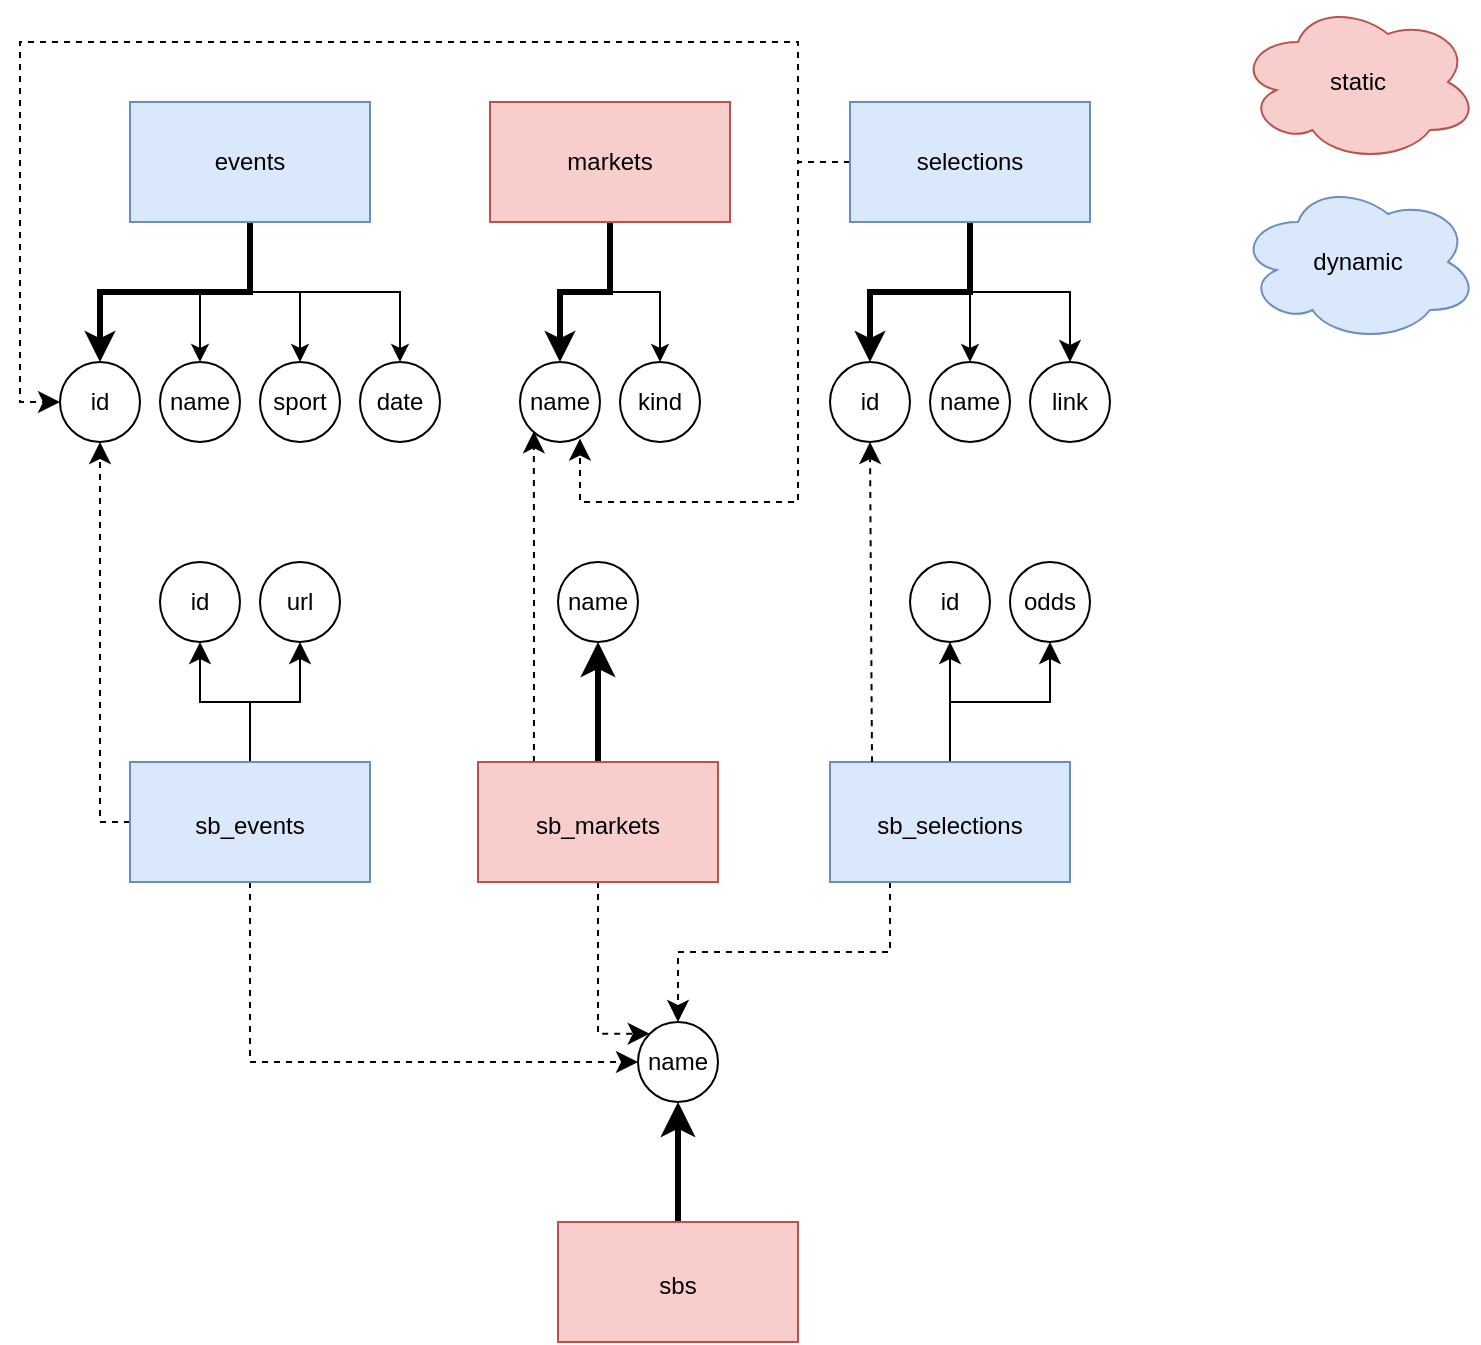 <mxfile version="21.6.1" type="github" pages="2">
  <diagram name="db" id="VhwQI55e-35OCuxMVlLL">
    <mxGraphModel dx="1272" dy="819" grid="1" gridSize="10" guides="1" tooltips="1" connect="1" arrows="1" fold="1" page="1" pageScale="1" pageWidth="850" pageHeight="1100" math="0" shadow="0">
      <root>
        <mxCell id="0" />
        <mxCell id="1" parent="0" />
        <mxCell id="I5ME2hWSj5yUnG4-PrFD-9" style="edgeStyle=orthogonalEdgeStyle;rounded=0;orthogonalLoop=1;jettySize=auto;html=1;exitX=0.5;exitY=1;exitDx=0;exitDy=0;entryX=0.5;entryY=0;entryDx=0;entryDy=0;" edge="1" parent="1" source="I5ME2hWSj5yUnG4-PrFD-1" target="I5ME2hWSj5yUnG4-PrFD-8">
          <mxGeometry relative="1" as="geometry" />
        </mxCell>
        <mxCell id="I5ME2hWSj5yUnG4-PrFD-12" style="edgeStyle=orthogonalEdgeStyle;rounded=0;orthogonalLoop=1;jettySize=auto;html=1;exitX=0.5;exitY=1;exitDx=0;exitDy=0;entryX=0.5;entryY=0;entryDx=0;entryDy=0;" edge="1" parent="1" source="I5ME2hWSj5yUnG4-PrFD-1" target="I5ME2hWSj5yUnG4-PrFD-4">
          <mxGeometry relative="1" as="geometry" />
        </mxCell>
        <mxCell id="I5ME2hWSj5yUnG4-PrFD-13" style="edgeStyle=orthogonalEdgeStyle;rounded=0;orthogonalLoop=1;jettySize=auto;html=1;exitX=0.5;exitY=1;exitDx=0;exitDy=0;entryX=0.5;entryY=0;entryDx=0;entryDy=0;" edge="1" parent="1" source="I5ME2hWSj5yUnG4-PrFD-1" target="I5ME2hWSj5yUnG4-PrFD-3">
          <mxGeometry relative="1" as="geometry" />
        </mxCell>
        <mxCell id="I5ME2hWSj5yUnG4-PrFD-14" style="edgeStyle=orthogonalEdgeStyle;rounded=0;orthogonalLoop=1;jettySize=auto;html=1;exitX=0.5;exitY=1;exitDx=0;exitDy=0;entryX=0.5;entryY=0;entryDx=0;entryDy=0;strokeWidth=3;" edge="1" parent="1" source="I5ME2hWSj5yUnG4-PrFD-1" target="I5ME2hWSj5yUnG4-PrFD-2">
          <mxGeometry relative="1" as="geometry" />
        </mxCell>
        <mxCell id="I5ME2hWSj5yUnG4-PrFD-1" value="&lt;div&gt;events&lt;/div&gt;" style="rounded=0;whiteSpace=wrap;html=1;fillColor=#dae8fc;strokeColor=#6c8ebf;" vertex="1" parent="1">
          <mxGeometry x="116" y="70" width="120" height="60" as="geometry" />
        </mxCell>
        <mxCell id="I5ME2hWSj5yUnG4-PrFD-2" value="&lt;div&gt;id&lt;/div&gt;" style="ellipse;whiteSpace=wrap;html=1;aspect=fixed;rounded=0;" vertex="1" parent="1">
          <mxGeometry x="81" y="200" width="40" height="40" as="geometry" />
        </mxCell>
        <mxCell id="I5ME2hWSj5yUnG4-PrFD-3" value="name" style="ellipse;whiteSpace=wrap;html=1;aspect=fixed;rounded=0;" vertex="1" parent="1">
          <mxGeometry x="131" y="200" width="40" height="40" as="geometry" />
        </mxCell>
        <mxCell id="I5ME2hWSj5yUnG4-PrFD-4" value="&lt;div&gt;sport&lt;/div&gt;" style="ellipse;whiteSpace=wrap;html=1;aspect=fixed;rounded=0;" vertex="1" parent="1">
          <mxGeometry x="181" y="200" width="40" height="40" as="geometry" />
        </mxCell>
        <mxCell id="I5ME2hWSj5yUnG4-PrFD-8" value="&lt;div&gt;date&lt;/div&gt;" style="ellipse;whiteSpace=wrap;html=1;aspect=fixed;rounded=0;" vertex="1" parent="1">
          <mxGeometry x="231" y="200" width="40" height="40" as="geometry" />
        </mxCell>
        <mxCell id="I5ME2hWSj5yUnG4-PrFD-18" style="edgeStyle=orthogonalEdgeStyle;rounded=0;orthogonalLoop=1;jettySize=auto;html=1;exitX=0.5;exitY=1;exitDx=0;exitDy=0;entryX=0.5;entryY=0;entryDx=0;entryDy=0;strokeWidth=3;" edge="1" parent="1" source="I5ME2hWSj5yUnG4-PrFD-15" target="I5ME2hWSj5yUnG4-PrFD-16">
          <mxGeometry relative="1" as="geometry" />
        </mxCell>
        <mxCell id="I5ME2hWSj5yUnG4-PrFD-19" style="edgeStyle=orthogonalEdgeStyle;rounded=0;orthogonalLoop=1;jettySize=auto;html=1;exitX=0.5;exitY=1;exitDx=0;exitDy=0;entryX=0.5;entryY=0;entryDx=0;entryDy=0;" edge="1" parent="1" source="I5ME2hWSj5yUnG4-PrFD-15" target="I5ME2hWSj5yUnG4-PrFD-17">
          <mxGeometry relative="1" as="geometry" />
        </mxCell>
        <mxCell id="I5ME2hWSj5yUnG4-PrFD-15" value="&lt;div&gt;markets&lt;/div&gt;" style="rounded=0;whiteSpace=wrap;html=1;fillColor=#f8cecc;strokeColor=#b85450;" vertex="1" parent="1">
          <mxGeometry x="296" y="70" width="120" height="60" as="geometry" />
        </mxCell>
        <mxCell id="I5ME2hWSj5yUnG4-PrFD-16" value="name" style="ellipse;whiteSpace=wrap;html=1;aspect=fixed;rounded=0;" vertex="1" parent="1">
          <mxGeometry x="311" y="200" width="40" height="40" as="geometry" />
        </mxCell>
        <mxCell id="I5ME2hWSj5yUnG4-PrFD-17" value="kind" style="ellipse;whiteSpace=wrap;html=1;aspect=fixed;rounded=0;" vertex="1" parent="1">
          <mxGeometry x="361" y="200" width="40" height="40" as="geometry" />
        </mxCell>
        <mxCell id="I5ME2hWSj5yUnG4-PrFD-23" style="edgeStyle=orthogonalEdgeStyle;rounded=0;orthogonalLoop=1;jettySize=auto;html=1;exitX=0.5;exitY=1;exitDx=0;exitDy=0;strokeWidth=3;" edge="1" parent="1" source="I5ME2hWSj5yUnG4-PrFD-20" target="I5ME2hWSj5yUnG4-PrFD-21">
          <mxGeometry relative="1" as="geometry" />
        </mxCell>
        <mxCell id="I5ME2hWSj5yUnG4-PrFD-24" style="edgeStyle=orthogonalEdgeStyle;rounded=0;orthogonalLoop=1;jettySize=auto;html=1;exitX=0.5;exitY=1;exitDx=0;exitDy=0;" edge="1" parent="1" source="I5ME2hWSj5yUnG4-PrFD-20" target="I5ME2hWSj5yUnG4-PrFD-22">
          <mxGeometry relative="1" as="geometry" />
        </mxCell>
        <mxCell id="I5ME2hWSj5yUnG4-PrFD-56" style="edgeStyle=orthogonalEdgeStyle;rounded=0;orthogonalLoop=1;jettySize=auto;html=1;exitX=0.5;exitY=1;exitDx=0;exitDy=0;entryX=0.5;entryY=0;entryDx=0;entryDy=0;fontSize=12;startSize=8;endSize=8;" edge="1" parent="1" source="I5ME2hWSj5yUnG4-PrFD-20" target="I5ME2hWSj5yUnG4-PrFD-55">
          <mxGeometry relative="1" as="geometry" />
        </mxCell>
        <mxCell id="I5ME2hWSj5yUnG4-PrFD-62" style="edgeStyle=orthogonalEdgeStyle;rounded=0;orthogonalLoop=1;jettySize=auto;html=1;exitX=0;exitY=0.5;exitDx=0;exitDy=0;entryX=0.761;entryY=0.957;entryDx=0;entryDy=0;fontSize=12;startSize=8;endSize=8;dashed=1;strokeColor=default;entryPerimeter=0;" edge="1" parent="1" source="I5ME2hWSj5yUnG4-PrFD-20" target="I5ME2hWSj5yUnG4-PrFD-16">
          <mxGeometry relative="1" as="geometry">
            <Array as="points">
              <mxPoint x="450" y="100" />
              <mxPoint x="450" y="270" />
              <mxPoint x="341" y="270" />
              <mxPoint x="341" y="238" />
            </Array>
          </mxGeometry>
        </mxCell>
        <mxCell id="I5ME2hWSj5yUnG4-PrFD-64" style="edgeStyle=orthogonalEdgeStyle;rounded=0;orthogonalLoop=1;jettySize=auto;html=1;exitX=0;exitY=0.5;exitDx=0;exitDy=0;entryX=0;entryY=0.5;entryDx=0;entryDy=0;fontSize=12;startSize=8;endSize=8;dashed=1;" edge="1" parent="1" source="I5ME2hWSj5yUnG4-PrFD-20" target="I5ME2hWSj5yUnG4-PrFD-2">
          <mxGeometry relative="1" as="geometry">
            <Array as="points">
              <mxPoint x="450" y="100" />
              <mxPoint x="450" y="40" />
              <mxPoint x="61" y="40" />
              <mxPoint x="61" y="220" />
            </Array>
          </mxGeometry>
        </mxCell>
        <mxCell id="I5ME2hWSj5yUnG4-PrFD-20" value="&lt;div&gt;selections&lt;/div&gt;" style="rounded=0;whiteSpace=wrap;html=1;fillColor=#dae8fc;strokeColor=#6c8ebf;" vertex="1" parent="1">
          <mxGeometry x="476" y="70" width="120" height="60" as="geometry" />
        </mxCell>
        <mxCell id="I5ME2hWSj5yUnG4-PrFD-21" value="id" style="ellipse;whiteSpace=wrap;html=1;aspect=fixed;rounded=0;" vertex="1" parent="1">
          <mxGeometry x="466" y="200" width="40" height="40" as="geometry" />
        </mxCell>
        <mxCell id="I5ME2hWSj5yUnG4-PrFD-22" value="name" style="ellipse;whiteSpace=wrap;html=1;aspect=fixed;rounded=0;" vertex="1" parent="1">
          <mxGeometry x="516" y="200" width="40" height="40" as="geometry" />
        </mxCell>
        <mxCell id="I5ME2hWSj5yUnG4-PrFD-96" style="edgeStyle=orthogonalEdgeStyle;rounded=0;orthogonalLoop=1;jettySize=auto;html=1;entryX=0.5;entryY=1;entryDx=0;entryDy=0;fontSize=12;startSize=8;endSize=8;exitX=0.5;exitY=0;exitDx=0;exitDy=0;" edge="1" parent="1" source="I5ME2hWSj5yUnG4-PrFD-87" target="I5ME2hWSj5yUnG4-PrFD-94">
          <mxGeometry relative="1" as="geometry">
            <mxPoint x="576" y="400" as="sourcePoint" />
          </mxGeometry>
        </mxCell>
        <mxCell id="I5ME2hWSj5yUnG4-PrFD-55" value="link" style="ellipse;whiteSpace=wrap;html=1;aspect=fixed;rounded=0;" vertex="1" parent="1">
          <mxGeometry x="566" y="200" width="40" height="40" as="geometry" />
        </mxCell>
        <mxCell id="I5ME2hWSj5yUnG4-PrFD-66" style="edgeStyle=orthogonalEdgeStyle;rounded=0;orthogonalLoop=1;jettySize=auto;html=1;exitX=0;exitY=0.5;exitDx=0;exitDy=0;entryX=0.5;entryY=1;entryDx=0;entryDy=0;fontSize=12;startSize=8;endSize=8;dashed=1;" edge="1" parent="1" source="I5ME2hWSj5yUnG4-PrFD-65" target="I5ME2hWSj5yUnG4-PrFD-2">
          <mxGeometry relative="1" as="geometry">
            <Array as="points">
              <mxPoint x="101" y="430" />
            </Array>
          </mxGeometry>
        </mxCell>
        <mxCell id="I5ME2hWSj5yUnG4-PrFD-69" style="edgeStyle=orthogonalEdgeStyle;rounded=0;orthogonalLoop=1;jettySize=auto;html=1;entryX=0.5;entryY=1;entryDx=0;entryDy=0;fontSize=12;startSize=8;endSize=8;exitX=0.5;exitY=0;exitDx=0;exitDy=0;strokeWidth=1;" edge="1" parent="1" source="I5ME2hWSj5yUnG4-PrFD-65" target="I5ME2hWSj5yUnG4-PrFD-67">
          <mxGeometry relative="1" as="geometry">
            <mxPoint x="200" y="370" as="sourcePoint" />
          </mxGeometry>
        </mxCell>
        <mxCell id="I5ME2hWSj5yUnG4-PrFD-71" style="edgeStyle=orthogonalEdgeStyle;rounded=0;orthogonalLoop=1;jettySize=auto;html=1;exitX=0.5;exitY=0;exitDx=0;exitDy=0;entryX=0.5;entryY=1;entryDx=0;entryDy=0;fontSize=12;startSize=8;endSize=8;" edge="1" parent="1" source="I5ME2hWSj5yUnG4-PrFD-65" target="I5ME2hWSj5yUnG4-PrFD-68">
          <mxGeometry relative="1" as="geometry" />
        </mxCell>
        <mxCell id="I5ME2hWSj5yUnG4-PrFD-77" style="edgeStyle=orthogonalEdgeStyle;rounded=0;orthogonalLoop=1;jettySize=auto;html=1;entryX=0;entryY=0.5;entryDx=0;entryDy=0;fontSize=12;startSize=8;endSize=8;dashed=1;exitX=0.5;exitY=1;exitDx=0;exitDy=0;" edge="1" parent="1" source="I5ME2hWSj5yUnG4-PrFD-65" target="I5ME2hWSj5yUnG4-PrFD-73">
          <mxGeometry relative="1" as="geometry" />
        </mxCell>
        <mxCell id="I5ME2hWSj5yUnG4-PrFD-65" value="&lt;div&gt;&lt;font style=&quot;font-size: 12px;&quot;&gt;sb_events&lt;/font&gt;&lt;/div&gt;" style="rounded=0;whiteSpace=wrap;html=1;fontSize=16;fillColor=#dae8fc;strokeColor=#6c8ebf;" vertex="1" parent="1">
          <mxGeometry x="116" y="400" width="120" height="60" as="geometry" />
        </mxCell>
        <mxCell id="I5ME2hWSj5yUnG4-PrFD-67" value="id" style="ellipse;whiteSpace=wrap;html=1;aspect=fixed;rounded=0;" vertex="1" parent="1">
          <mxGeometry x="131" y="300" width="40" height="40" as="geometry" />
        </mxCell>
        <mxCell id="I5ME2hWSj5yUnG4-PrFD-68" value="&lt;div&gt;url&lt;/div&gt;" style="ellipse;whiteSpace=wrap;html=1;aspect=fixed;rounded=0;" vertex="1" parent="1">
          <mxGeometry x="181" y="300" width="40" height="40" as="geometry" />
        </mxCell>
        <mxCell id="I5ME2hWSj5yUnG4-PrFD-75" style="edgeStyle=orthogonalEdgeStyle;rounded=0;orthogonalLoop=1;jettySize=auto;html=1;exitX=0.5;exitY=0;exitDx=0;exitDy=0;entryX=0.5;entryY=1;entryDx=0;entryDy=0;fontSize=12;startSize=8;endSize=8;strokeWidth=3;" edge="1" parent="1" source="I5ME2hWSj5yUnG4-PrFD-72" target="I5ME2hWSj5yUnG4-PrFD-73">
          <mxGeometry relative="1" as="geometry" />
        </mxCell>
        <mxCell id="I5ME2hWSj5yUnG4-PrFD-72" value="&lt;font style=&quot;font-size: 12px;&quot;&gt;sbs&lt;/font&gt;" style="rounded=0;whiteSpace=wrap;html=1;fontSize=16;fillColor=#f8cecc;strokeColor=#b85450;" vertex="1" parent="1">
          <mxGeometry x="330" y="630" width="120" height="60" as="geometry" />
        </mxCell>
        <mxCell id="I5ME2hWSj5yUnG4-PrFD-73" value="name" style="ellipse;whiteSpace=wrap;html=1;aspect=fixed;rounded=0;" vertex="1" parent="1">
          <mxGeometry x="370" y="530" width="40" height="40" as="geometry" />
        </mxCell>
        <mxCell id="I5ME2hWSj5yUnG4-PrFD-81" style="edgeStyle=orthogonalEdgeStyle;rounded=0;orthogonalLoop=1;jettySize=auto;html=1;entryX=0.5;entryY=1;entryDx=0;entryDy=0;fontSize=12;startSize=8;endSize=8;strokeWidth=3;" edge="1" parent="1" source="I5ME2hWSj5yUnG4-PrFD-78" target="I5ME2hWSj5yUnG4-PrFD-79">
          <mxGeometry relative="1" as="geometry" />
        </mxCell>
        <mxCell id="I5ME2hWSj5yUnG4-PrFD-83" style="edgeStyle=orthogonalEdgeStyle;rounded=0;orthogonalLoop=1;jettySize=auto;html=1;exitX=0.233;exitY=0.001;exitDx=0;exitDy=0;entryX=0.173;entryY=0.865;entryDx=0;entryDy=0;fontSize=12;startSize=8;endSize=8;dashed=1;entryPerimeter=0;exitPerimeter=0;" edge="1" parent="1" source="I5ME2hWSj5yUnG4-PrFD-78" target="I5ME2hWSj5yUnG4-PrFD-16">
          <mxGeometry relative="1" as="geometry">
            <Array as="points" />
          </mxGeometry>
        </mxCell>
        <mxCell id="I5ME2hWSj5yUnG4-PrFD-84" style="edgeStyle=orthogonalEdgeStyle;rounded=0;orthogonalLoop=1;jettySize=auto;html=1;exitX=0.5;exitY=1;exitDx=0;exitDy=0;entryX=0;entryY=0;entryDx=0;entryDy=0;fontSize=12;startSize=8;endSize=8;dashed=1;" edge="1" parent="1" source="I5ME2hWSj5yUnG4-PrFD-78" target="I5ME2hWSj5yUnG4-PrFD-73">
          <mxGeometry relative="1" as="geometry">
            <Array as="points">
              <mxPoint x="350" y="536" />
            </Array>
          </mxGeometry>
        </mxCell>
        <mxCell id="I5ME2hWSj5yUnG4-PrFD-78" value="&lt;font style=&quot;font-size: 12px;&quot;&gt;sb_markets&lt;/font&gt;" style="rounded=0;whiteSpace=wrap;html=1;fontSize=16;fillColor=#f8cecc;strokeColor=#b85450;" vertex="1" parent="1">
          <mxGeometry x="290" y="400" width="120" height="60" as="geometry" />
        </mxCell>
        <mxCell id="I5ME2hWSj5yUnG4-PrFD-79" value="name" style="ellipse;whiteSpace=wrap;html=1;aspect=fixed;rounded=0;" vertex="1" parent="1">
          <mxGeometry x="330" y="300" width="40" height="40" as="geometry" />
        </mxCell>
        <mxCell id="I5ME2hWSj5yUnG4-PrFD-85" style="edgeStyle=orthogonalEdgeStyle;rounded=0;orthogonalLoop=1;jettySize=auto;html=1;entryX=0.5;entryY=1;entryDx=0;entryDy=0;fontSize=12;startSize=8;endSize=8;strokeWidth=1;" edge="1" parent="1" source="I5ME2hWSj5yUnG4-PrFD-87" target="I5ME2hWSj5yUnG4-PrFD-88">
          <mxGeometry relative="1" as="geometry" />
        </mxCell>
        <mxCell id="I5ME2hWSj5yUnG4-PrFD-92" style="edgeStyle=orthogonalEdgeStyle;rounded=0;orthogonalLoop=1;jettySize=auto;html=1;exitX=0.25;exitY=1;exitDx=0;exitDy=0;entryX=0.5;entryY=0;entryDx=0;entryDy=0;fontSize=12;startSize=8;endSize=8;dashed=1;" edge="1" parent="1" source="I5ME2hWSj5yUnG4-PrFD-87" target="I5ME2hWSj5yUnG4-PrFD-73">
          <mxGeometry relative="1" as="geometry">
            <Array as="points">
              <mxPoint x="496" y="495" />
              <mxPoint x="390" y="495" />
            </Array>
          </mxGeometry>
        </mxCell>
        <mxCell id="I5ME2hWSj5yUnG4-PrFD-87" value="&lt;font style=&quot;font-size: 12px;&quot;&gt;sb_selections&lt;/font&gt;" style="rounded=0;whiteSpace=wrap;html=1;fontSize=16;fillColor=#dae8fc;strokeColor=#6c8ebf;" vertex="1" parent="1">
          <mxGeometry x="466" y="400" width="120" height="60" as="geometry" />
        </mxCell>
        <mxCell id="I5ME2hWSj5yUnG4-PrFD-88" value="id" style="ellipse;whiteSpace=wrap;html=1;aspect=fixed;rounded=0;" vertex="1" parent="1">
          <mxGeometry x="506" y="300" width="40" height="40" as="geometry" />
        </mxCell>
        <mxCell id="I5ME2hWSj5yUnG4-PrFD-91" style="edgeStyle=none;curved=1;rounded=0;orthogonalLoop=1;jettySize=auto;html=1;exitX=0.175;exitY=0;exitDx=0;exitDy=0;entryX=0.5;entryY=1;entryDx=0;entryDy=0;fontSize=12;startSize=8;endSize=8;exitPerimeter=0;strokeColor=default;dashed=1;" edge="1" parent="1" source="I5ME2hWSj5yUnG4-PrFD-87" target="I5ME2hWSj5yUnG4-PrFD-21">
          <mxGeometry relative="1" as="geometry" />
        </mxCell>
        <mxCell id="I5ME2hWSj5yUnG4-PrFD-94" value="odds" style="ellipse;whiteSpace=wrap;html=1;aspect=fixed;rounded=0;" vertex="1" parent="1">
          <mxGeometry x="556" y="300" width="40" height="40" as="geometry" />
        </mxCell>
        <mxCell id="gw-YqNqCUMPzAq4pdc0_-1" value="static" style="ellipse;shape=cloud;whiteSpace=wrap;html=1;fillColor=#f8cecc;strokeColor=#b85450;" vertex="1" parent="1">
          <mxGeometry x="670" y="20" width="120" height="80" as="geometry" />
        </mxCell>
        <mxCell id="gw-YqNqCUMPzAq4pdc0_-2" value="dynamic" style="ellipse;shape=cloud;whiteSpace=wrap;html=1;fillColor=#dae8fc;strokeColor=#6c8ebf;" vertex="1" parent="1">
          <mxGeometry x="670" y="110" width="120" height="80" as="geometry" />
        </mxCell>
      </root>
    </mxGraphModel>
  </diagram>
  <diagram id="44Nfo_IZXYgWZWlY4_e8" name="process">
    <mxGraphModel dx="1908" dy="1228" grid="1" gridSize="10" guides="1" tooltips="1" connect="1" arrows="1" fold="1" page="1" pageScale="1" pageWidth="850" pageHeight="1100" math="0" shadow="0">
      <root>
        <mxCell id="0" />
        <mxCell id="1" parent="0" />
        <mxCell id="3f5citvKsISVUxwCIeuk-5" style="edgeStyle=orthogonalEdgeStyle;rounded=0;orthogonalLoop=1;jettySize=auto;html=1;exitX=1;exitY=0.5;exitDx=0;exitDy=0;entryX=0;entryY=0;entryDx=70;entryDy=80;entryPerimeter=0;" edge="1" parent="1" source="VwaiQFRow1Z-0odvICsz-4" target="2BChi0avzNCMFJGdp_sq-5">
          <mxGeometry relative="1" as="geometry">
            <Array as="points">
              <mxPoint x="280" y="360" />
            </Array>
          </mxGeometry>
        </mxCell>
        <mxCell id="VwaiQFRow1Z-0odvICsz-4" value="get_events()" style="shape=parallelogram;perimeter=parallelogramPerimeter;whiteSpace=wrap;html=1;fixedSize=1;fillColor=#d5e8d4;strokeColor=#82b366;" vertex="1" parent="1">
          <mxGeometry x="105" y="330" width="120" height="60" as="geometry" />
        </mxCell>
        <mxCell id="NjzHuf-6U7BauVV8IOxd-8" style="edgeStyle=orthogonalEdgeStyle;rounded=0;orthogonalLoop=1;jettySize=auto;html=1;exitX=1;exitY=0.5;exitDx=0;exitDy=0;entryX=0.012;entryY=0.498;entryDx=0;entryDy=0;entryPerimeter=0;" edge="1" parent="1" source="VwaiQFRow1Z-0odvICsz-5" target="NjzHuf-6U7BauVV8IOxd-7">
          <mxGeometry relative="1" as="geometry">
            <Array as="points" />
          </mxGeometry>
        </mxCell>
        <mxCell id="VwaiQFRow1Z-0odvICsz-5" value="get_odds()" style="shape=parallelogram;perimeter=parallelogramPerimeter;whiteSpace=wrap;html=1;fixedSize=1;fillColor=#d5e8d4;strokeColor=#82b366;" vertex="1" parent="1">
          <mxGeometry x="400" y="890" width="120" height="60" as="geometry" />
        </mxCell>
        <mxCell id="3f5citvKsISVUxwCIeuk-4" style="edgeStyle=orthogonalEdgeStyle;rounded=0;orthogonalLoop=1;jettySize=auto;html=1;entryX=0.25;entryY=1;entryDx=0;entryDy=0;" edge="1" parent="1" source="2BChi0avzNCMFJGdp_sq-5" target="2BChi0avzNCMFJGdp_sq-40">
          <mxGeometry relative="1" as="geometry">
            <mxPoint x="386.56" y="281.12" as="targetPoint" />
            <Array as="points">
              <mxPoint x="530" y="281" />
            </Array>
          </mxGeometry>
        </mxCell>
        <mxCell id="2BChi0avzNCMFJGdp_sq-5" value="events" style="shape=cube;whiteSpace=wrap;html=1;boundedLbl=1;backgroundOutline=1;darkOpacity=0.05;darkOpacity2=0.1;" vertex="1" parent="1">
          <mxGeometry x="210" y="240" width="120" height="80" as="geometry" />
        </mxCell>
        <mxCell id="2BChi0avzNCMFJGdp_sq-9" value="&lt;div&gt;&lt;b&gt;event&lt;/b&gt;:&lt;/div&gt;&lt;div&gt;id, name, sport,&lt;/div&gt;&lt;div&gt;date, url, sb&lt;br&gt;&lt;/div&gt;" style="ellipse;whiteSpace=wrap;html=1;" vertex="1" parent="1">
          <mxGeometry x="335" y="300" width="120" height="80" as="geometry" />
        </mxCell>
        <mxCell id="2BChi0avzNCMFJGdp_sq-32" style="edgeStyle=orthogonalEdgeStyle;rounded=0;orthogonalLoop=1;jettySize=auto;html=1;entryX=0.5;entryY=0;entryDx=0;entryDy=0;strokeWidth=3;exitX=0.5;exitY=1;exitDx=0;exitDy=0;" edge="1" parent="1" source="2BChi0avzNCMFJGdp_sq-16" target="VwaiQFRow1Z-0odvICsz-4">
          <mxGeometry relative="1" as="geometry">
            <mxPoint x="-0.45" y="280" as="sourcePoint" />
            <mxPoint x="-0.45" y="350" as="targetPoint" />
          </mxGeometry>
        </mxCell>
        <mxCell id="mwF6YOh2PZlSq1mBTz3_-6" value="&lt;font style=&quot;font-size: 20px;&quot;&gt;1&lt;/font&gt;" style="edgeLabel;html=1;align=center;verticalAlign=middle;resizable=0;points=[];" vertex="1" connectable="0" parent="2BChi0avzNCMFJGdp_sq-32">
          <mxGeometry x="-0.047" y="2" relative="1" as="geometry">
            <mxPoint as="offset" />
          </mxGeometry>
        </mxCell>
        <mxCell id="2BChi0avzNCMFJGdp_sq-38" value="&lt;font style=&quot;font-size: 20px;&quot;&gt;2&lt;/font&gt;" style="edgeStyle=orthogonalEdgeStyle;rounded=0;orthogonalLoop=1;jettySize=auto;html=1;exitX=1;exitY=0.5;exitDx=0;exitDy=0;entryX=0;entryY=0.5;entryDx=0;entryDy=0;strokeWidth=3;" edge="1" parent="1" source="2BChi0avzNCMFJGdp_sq-16" target="2BChi0avzNCMFJGdp_sq-40">
          <mxGeometry relative="1" as="geometry">
            <mxPoint x="230" y="200" as="targetPoint" />
          </mxGeometry>
        </mxCell>
        <mxCell id="2BChi0avzNCMFJGdp_sq-16" value="match_or_register_events()" style="shape=parallelogram;perimeter=parallelogramPerimeter;whiteSpace=wrap;html=1;fixedSize=1;fillColor=#dae8fc;strokeColor=#6c8ebf;" vertex="1" parent="1">
          <mxGeometry x="55" y="170" width="220" height="60" as="geometry" />
        </mxCell>
        <mxCell id="2BChi0avzNCMFJGdp_sq-39" value="&lt;b&gt;db&lt;/b&gt;" style="ellipse;shape=cloud;whiteSpace=wrap;html=1;fillColor=#f8cecc;strokeColor=#b85450;" vertex="1" parent="1">
          <mxGeometry x="565" y="20" width="120" height="80" as="geometry" />
        </mxCell>
        <mxCell id="WagDdIbW7WpA05wU8E_I-5" style="edgeStyle=orthogonalEdgeStyle;rounded=0;orthogonalLoop=1;jettySize=auto;html=1;exitX=1;exitY=0.5;exitDx=0;exitDy=0;entryX=0;entryY=0.5;entryDx=0;entryDy=0;strokeWidth=3;" edge="1" parent="1" source="0Z8dkhgDmU7wRRAgmXaG-8" target="WagDdIbW7WpA05wU8E_I-3">
          <mxGeometry relative="1" as="geometry" />
        </mxCell>
        <mxCell id="2BChi0avzNCMFJGdp_sq-40" value="match_or_register_event()" style="shape=parallelogram;perimeter=parallelogramPerimeter;whiteSpace=wrap;html=1;fixedSize=1;fillColor=#f8cecc;strokeColor=#b85450;" vertex="1" parent="1">
          <mxGeometry x="480" y="170" width="200" height="60" as="geometry" />
        </mxCell>
        <mxCell id="WagDdIbW7WpA05wU8E_I-4" value="&lt;font style=&quot;font-size: 20px;&quot;&gt;no&lt;/font&gt;" style="edgeStyle=orthogonalEdgeStyle;rounded=0;orthogonalLoop=1;jettySize=auto;html=1;exitX=0.5;exitY=1;exitDx=0;exitDy=0;strokeWidth=3;" edge="1" parent="1" source="WagDdIbW7WpA05wU8E_I-3">
          <mxGeometry relative="1" as="geometry">
            <mxPoint x="760" y="290" as="targetPoint" />
          </mxGeometry>
        </mxCell>
        <mxCell id="WagDdIbW7WpA05wU8E_I-6" style="edgeStyle=orthogonalEdgeStyle;rounded=0;orthogonalLoop=1;jettySize=auto;html=1;exitX=1;exitY=0.5;exitDx=0;exitDy=0;entryX=0;entryY=0.5;entryDx=0;entryDy=0;strokeWidth=3;" edge="1" parent="1" source="WagDdIbW7WpA05wU8E_I-3" target="WagDdIbW7WpA05wU8E_I-8">
          <mxGeometry relative="1" as="geometry">
            <mxPoint x="860" y="200" as="targetPoint" />
          </mxGeometry>
        </mxCell>
        <mxCell id="WagDdIbW7WpA05wU8E_I-7" value="&lt;font style=&quot;font-size: 20px;&quot;&gt;yes&lt;/font&gt;" style="edgeLabel;html=1;align=center;verticalAlign=middle;resizable=0;points=[];" vertex="1" connectable="0" parent="WagDdIbW7WpA05wU8E_I-6">
          <mxGeometry x="-0.243" y="1" relative="1" as="geometry">
            <mxPoint as="offset" />
          </mxGeometry>
        </mxCell>
        <mxCell id="WagDdIbW7WpA05wU8E_I-3" value="exists?" style="rhombus;whiteSpace=wrap;html=1;" vertex="1" parent="1">
          <mxGeometry x="950" y="160" width="80" height="80" as="geometry" />
        </mxCell>
        <mxCell id="WagDdIbW7WpA05wU8E_I-8" value="Return, no actions needed" style="ellipse;whiteSpace=wrap;html=1;aspect=fixed;" vertex="1" parent="1">
          <mxGeometry x="1130" y="160" width="80" height="80" as="geometry" />
        </mxCell>
        <mxCell id="XIxRZZfZnWlUdcHviTWb-4" style="edgeStyle=orthogonalEdgeStyle;rounded=0;orthogonalLoop=1;jettySize=auto;html=1;exitX=0.5;exitY=1;exitDx=0;exitDy=0;entryX=0.5;entryY=0;entryDx=0;entryDy=0;strokeWidth=3;" edge="1" parent="1" source="WagDdIbW7WpA05wU8E_I-9" target="XIxRZZfZnWlUdcHviTWb-3">
          <mxGeometry relative="1" as="geometry" />
        </mxCell>
        <mxCell id="WagDdIbW7WpA05wU8E_I-9" value="_match_event()" style="shape=parallelogram;perimeter=parallelogramPerimeter;whiteSpace=wrap;html=1;fixedSize=1;fillColor=#dae8fc;strokeColor=#6c8ebf;" vertex="1" parent="1">
          <mxGeometry x="700" y="290" width="120" height="60" as="geometry" />
        </mxCell>
        <mxCell id="XIxRZZfZnWlUdcHviTWb-2" style="edgeStyle=orthogonalEdgeStyle;rounded=0;orthogonalLoop=1;jettySize=auto;html=1;exitX=0;exitY=0;exitDx=120;exitDy=50;exitPerimeter=0;entryX=0;entryY=0.5;entryDx=0;entryDy=0;" edge="1" parent="1" source="XIxRZZfZnWlUdcHviTWb-1" target="WagDdIbW7WpA05wU8E_I-9">
          <mxGeometry relative="1" as="geometry">
            <Array as="points">
              <mxPoint x="690" y="320" />
              <mxPoint x="690" y="320" />
            </Array>
          </mxGeometry>
        </mxCell>
        <mxCell id="XIxRZZfZnWlUdcHviTWb-1" value="&lt;font color=&quot;#3399ff&quot;&gt;sb_event&lt;/font&gt;, &lt;font color=&quot;#ea6b66&quot;&gt;potential_events&lt;/font&gt;" style="shape=cube;whiteSpace=wrap;html=1;boundedLbl=1;backgroundOutline=1;darkOpacity=0.05;darkOpacity2=0.1;" vertex="1" parent="1">
          <mxGeometry x="540" y="270" width="120" height="80" as="geometry" />
        </mxCell>
        <mxCell id="KgmE5demH_Q6FdKg4M9q-3" value="&lt;font style=&quot;font-size: 20px;&quot;&gt;yes&lt;/font&gt;" style="edgeStyle=orthogonalEdgeStyle;rounded=0;orthogonalLoop=1;jettySize=auto;html=1;exitX=0.5;exitY=1;exitDx=0;exitDy=0;entryX=0.5;entryY=0;entryDx=0;entryDy=0;strokeWidth=3;" edge="1" parent="1" source="XIxRZZfZnWlUdcHviTWb-3" target="XIxRZZfZnWlUdcHviTWb-9">
          <mxGeometry relative="1" as="geometry" />
        </mxCell>
        <mxCell id="KgmE5demH_Q6FdKg4M9q-5" style="edgeStyle=orthogonalEdgeStyle;rounded=0;orthogonalLoop=1;jettySize=auto;html=1;exitX=0;exitY=0.5;exitDx=0;exitDy=0;entryX=1;entryY=0.5;entryDx=0;entryDy=0;strokeWidth=3;" edge="1" parent="1" source="XIxRZZfZnWlUdcHviTWb-3" target="KgmE5demH_Q6FdKg4M9q-2">
          <mxGeometry relative="1" as="geometry" />
        </mxCell>
        <mxCell id="KgmE5demH_Q6FdKg4M9q-6" value="&lt;font style=&quot;font-size: 20px;&quot;&gt;no&lt;/font&gt;" style="edgeLabel;html=1;align=center;verticalAlign=middle;resizable=0;points=[];" vertex="1" connectable="0" parent="KgmE5demH_Q6FdKg4M9q-5">
          <mxGeometry x="-0.074" y="2" relative="1" as="geometry">
            <mxPoint as="offset" />
          </mxGeometry>
        </mxCell>
        <mxCell id="XIxRZZfZnWlUdcHviTWb-3" value="&lt;div&gt;match&amp;nbsp;&lt;/div&gt;&lt;div&gt;found?&lt;/div&gt;" style="rhombus;whiteSpace=wrap;html=1;" vertex="1" parent="1">
          <mxGeometry x="720" y="400" width="80" height="80" as="geometry" />
        </mxCell>
        <mxCell id="XIxRZZfZnWlUdcHviTWb-9" value="_register_sb_event()" style="shape=parallelogram;perimeter=parallelogramPerimeter;whiteSpace=wrap;html=1;fixedSize=1;fillColor=#f8cecc;strokeColor=#b85450;" vertex="1" parent="1">
          <mxGeometry x="690" y="540" width="140" height="60" as="geometry" />
        </mxCell>
        <mxCell id="KgmE5demH_Q6FdKg4M9q-4" style="edgeStyle=orthogonalEdgeStyle;rounded=0;orthogonalLoop=1;jettySize=auto;html=1;entryX=1;entryY=0.5;entryDx=0;entryDy=0;" edge="1" parent="1" source="37JDpWVpUxj3xj9Wz4Sn-1" target="XIxRZZfZnWlUdcHviTWb-9">
          <mxGeometry relative="1" as="geometry" />
        </mxCell>
        <mxCell id="37JDpWVpUxj3xj9Wz4Sn-1" value="&lt;div&gt;sb_name, sb_event_id,&lt;/div&gt;&lt;div&gt;sb_event_url,&lt;/div&gt;&lt;div&gt;event_id&lt;br&gt;&lt;/div&gt;" style="shape=cube;whiteSpace=wrap;html=1;boundedLbl=1;backgroundOutline=1;darkOpacity=0.05;darkOpacity2=0.1;" vertex="1" parent="1">
          <mxGeometry x="890" y="530" width="120" height="80" as="geometry" />
        </mxCell>
        <mxCell id="KgmE5demH_Q6FdKg4M9q-7" style="edgeStyle=orthogonalEdgeStyle;rounded=0;orthogonalLoop=1;jettySize=auto;html=1;exitX=0.5;exitY=1;exitDx=0;exitDy=0;entryX=0;entryY=0.5;entryDx=0;entryDy=0;strokeWidth=3;" edge="1" parent="1" source="KgmE5demH_Q6FdKg4M9q-2" target="XIxRZZfZnWlUdcHviTWb-9">
          <mxGeometry relative="1" as="geometry">
            <Array as="points">
              <mxPoint x="585" y="570" />
            </Array>
          </mxGeometry>
        </mxCell>
        <mxCell id="KgmE5demH_Q6FdKg4M9q-2" value="_register_event()" style="shape=parallelogram;perimeter=parallelogramPerimeter;whiteSpace=wrap;html=1;fixedSize=1;fillColor=#f8cecc;strokeColor=#b85450;" vertex="1" parent="1">
          <mxGeometry x="510" y="410" width="170" height="60" as="geometry" />
        </mxCell>
        <mxCell id="7E1twf-aiWiyYaodrZ6l-2" style="edgeStyle=orthogonalEdgeStyle;rounded=0;orthogonalLoop=1;jettySize=auto;html=1;exitX=0;exitY=0;exitDx=120;exitDy=50;exitPerimeter=0;entryX=0;entryY=0.5;entryDx=0;entryDy=0;" edge="1" parent="1" source="KgmE5demH_Q6FdKg4M9q-8" target="KgmE5demH_Q6FdKg4M9q-2">
          <mxGeometry relative="1" as="geometry" />
        </mxCell>
        <mxCell id="KgmE5demH_Q6FdKg4M9q-8" value="event" style="shape=cube;whiteSpace=wrap;html=1;boundedLbl=1;backgroundOutline=1;darkOpacity=0.05;darkOpacity2=0.1;" vertex="1" parent="1">
          <mxGeometry x="350" y="390" width="120" height="80" as="geometry" />
        </mxCell>
        <mxCell id="3f5citvKsISVUxwCIeuk-1" value="sb" style="ellipse;shape=cloud;whiteSpace=wrap;html=1;fillColor=#d5e8d4;strokeColor=#82b366;" vertex="1" parent="1">
          <mxGeometry x="385" y="20" width="120" height="80" as="geometry" />
        </mxCell>
        <mxCell id="3f5citvKsISVUxwCIeuk-2" value="events_updater" style="ellipse;shape=cloud;whiteSpace=wrap;html=1;fillColor=#dae8fc;strokeColor=#6c8ebf;" vertex="1" parent="1">
          <mxGeometry x="205" y="20" width="120" height="80" as="geometry" />
        </mxCell>
        <mxCell id="F73bgWnbjuSb2d5h82YR-2" value="&lt;font style=&quot;font-size: 20px;&quot;&gt;1&lt;/font&gt;" style="edgeStyle=orthogonalEdgeStyle;rounded=0;orthogonalLoop=1;jettySize=auto;html=1;entryX=0;entryY=0.5;entryDx=0;entryDy=0;strokeWidth=3;" edge="1" parent="1" source="3f5citvKsISVUxwCIeuk-6" target="F73bgWnbjuSb2d5h82YR-1">
          <mxGeometry relative="1" as="geometry" />
        </mxCell>
        <mxCell id="NjzHuf-6U7BauVV8IOxd-5" style="edgeStyle=orthogonalEdgeStyle;rounded=0;orthogonalLoop=1;jettySize=auto;html=1;exitX=0.5;exitY=1;exitDx=0;exitDy=0;entryX=0;entryY=0.5;entryDx=0;entryDy=0;strokeWidth=3;" edge="1" parent="1" source="3f5citvKsISVUxwCIeuk-6" target="VwaiQFRow1Z-0odvICsz-5">
          <mxGeometry relative="1" as="geometry">
            <Array as="points">
              <mxPoint x="160" y="920" />
            </Array>
          </mxGeometry>
        </mxCell>
        <mxCell id="mwF6YOh2PZlSq1mBTz3_-4" value="&lt;font style=&quot;font-size: 20px;&quot;&gt;2&lt;/font&gt;" style="edgeLabel;html=1;align=center;verticalAlign=middle;resizable=0;points=[];" vertex="1" connectable="0" parent="NjzHuf-6U7BauVV8IOxd-5">
          <mxGeometry x="0.224" y="4" relative="1" as="geometry">
            <mxPoint x="1" as="offset" />
          </mxGeometry>
        </mxCell>
        <mxCell id="mwF6YOh2PZlSq1mBTz3_-2" style="edgeStyle=orthogonalEdgeStyle;rounded=0;orthogonalLoop=1;jettySize=auto;html=1;exitX=0.5;exitY=1;exitDx=0;exitDy=0;entryX=0;entryY=0.5;entryDx=0;entryDy=0;strokeWidth=3;" edge="1" parent="1" source="3f5citvKsISVUxwCIeuk-6" target="mwF6YOh2PZlSq1mBTz3_-1">
          <mxGeometry relative="1" as="geometry">
            <Array as="points">
              <mxPoint x="142" y="1030" />
            </Array>
          </mxGeometry>
        </mxCell>
        <mxCell id="mwF6YOh2PZlSq1mBTz3_-5" value="&lt;font style=&quot;font-size: 20px;&quot;&gt;3&lt;/font&gt;" style="edgeLabel;html=1;align=center;verticalAlign=middle;resizable=0;points=[];" vertex="1" connectable="0" parent="mwF6YOh2PZlSq1mBTz3_-2">
          <mxGeometry x="0.397" y="-2" relative="1" as="geometry">
            <mxPoint as="offset" />
          </mxGeometry>
        </mxCell>
        <mxCell id="3f5citvKsISVUxwCIeuk-6" value="update_or_register_event_selections()" style="shape=parallelogram;perimeter=parallelogramPerimeter;whiteSpace=wrap;html=1;fixedSize=1;fillColor=#dae8fc;strokeColor=#6c8ebf;" vertex="1" parent="1">
          <mxGeometry x="20" y="660" width="245" height="60" as="geometry" />
        </mxCell>
        <mxCell id="NjzHuf-6U7BauVV8IOxd-4" style="edgeStyle=orthogonalEdgeStyle;rounded=0;orthogonalLoop=1;jettySize=auto;html=1;exitX=0.5;exitY=1;exitDx=0;exitDy=0;" edge="1" parent="1" source="F73bgWnbjuSb2d5h82YR-1" target="F73bgWnbjuSb2d5h82YR-3">
          <mxGeometry relative="1" as="geometry" />
        </mxCell>
        <mxCell id="F73bgWnbjuSb2d5h82YR-1" value="get_events_url()" style="shape=parallelogram;perimeter=parallelogramPerimeter;whiteSpace=wrap;html=1;fixedSize=1;fillColor=#f8cecc;strokeColor=#b85450;" vertex="1" parent="1">
          <mxGeometry x="370" y="660" width="160" height="60" as="geometry" />
        </mxCell>
        <mxCell id="NjzHuf-6U7BauVV8IOxd-6" style="edgeStyle=orthogonalEdgeStyle;rounded=0;orthogonalLoop=1;jettySize=auto;html=1;exitX=0;exitY=0;exitDx=70;exitDy=80;exitPerimeter=0;entryX=0.5;entryY=0;entryDx=0;entryDy=0;" edge="1" parent="1" source="F73bgWnbjuSb2d5h82YR-3" target="VwaiQFRow1Z-0odvICsz-5">
          <mxGeometry relative="1" as="geometry" />
        </mxCell>
        <mxCell id="F73bgWnbjuSb2d5h82YR-3" value="urls" style="shape=cube;whiteSpace=wrap;html=1;boundedLbl=1;backgroundOutline=1;darkOpacity=0.05;darkOpacity2=0.1;" vertex="1" parent="1">
          <mxGeometry x="390" y="760" width="120" height="80" as="geometry" />
        </mxCell>
        <mxCell id="NjzHuf-6U7BauVV8IOxd-3" style="edgeStyle=orthogonalEdgeStyle;rounded=0;orthogonalLoop=1;jettySize=auto;html=1;exitX=0;exitY=0;exitDx=120;exitDy=50;exitPerimeter=0;entryX=0.5;entryY=0;entryDx=0;entryDy=0;" edge="1" parent="1" source="NjzHuf-6U7BauVV8IOxd-1" target="F73bgWnbjuSb2d5h82YR-1">
          <mxGeometry relative="1" as="geometry" />
        </mxCell>
        <mxCell id="NjzHuf-6U7BauVV8IOxd-1" value="sb" style="shape=cube;whiteSpace=wrap;html=1;boundedLbl=1;backgroundOutline=1;darkOpacity=0.05;darkOpacity2=0.1;" vertex="1" parent="1">
          <mxGeometry x="260" y="560" width="120" height="80" as="geometry" />
        </mxCell>
        <mxCell id="do2GH6efqfmHbVuyZG5z-1" style="edgeStyle=orthogonalEdgeStyle;rounded=0;orthogonalLoop=1;jettySize=auto;html=1;exitX=0;exitY=0;exitDx=10;exitDy=70;exitPerimeter=0;entryX=0.5;entryY=0;entryDx=0;entryDy=0;dashed=1;" edge="1" parent="1" source="NjzHuf-6U7BauVV8IOxd-7" target="mwF6YOh2PZlSq1mBTz3_-1">
          <mxGeometry relative="1" as="geometry" />
        </mxCell>
        <mxCell id="NjzHuf-6U7BauVV8IOxd-7" value="selections" style="shape=cube;whiteSpace=wrap;html=1;boundedLbl=1;backgroundOutline=1;darkOpacity=0.05;darkOpacity2=0.1;" vertex="1" parent="1">
          <mxGeometry x="570" y="880" width="120" height="80" as="geometry" />
        </mxCell>
        <mxCell id="NjzHuf-6U7BauVV8IOxd-9" value="&lt;div&gt;&lt;b&gt;selection:&lt;/b&gt;&lt;/div&gt;&lt;div&gt;id, name, link,&lt;/div&gt;&lt;div&gt;market_id, odds&lt;/div&gt;" style="ellipse;whiteSpace=wrap;html=1;" vertex="1" parent="1">
          <mxGeometry x="565" y="770" width="120" height="80" as="geometry" />
        </mxCell>
        <mxCell id="do2GH6efqfmHbVuyZG5z-3" style="edgeStyle=orthogonalEdgeStyle;rounded=0;orthogonalLoop=1;jettySize=auto;html=1;entryX=0;entryY=0.5;entryDx=0;entryDy=0;strokeWidth=3;" edge="1" parent="1" source="mwF6YOh2PZlSq1mBTz3_-1" target="do2GH6efqfmHbVuyZG5z-2">
          <mxGeometry relative="1" as="geometry" />
        </mxCell>
        <mxCell id="mwF6YOh2PZlSq1mBTz3_-1" value="update_or_register_event_selection()" style="shape=parallelogram;perimeter=parallelogramPerimeter;whiteSpace=wrap;html=1;fixedSize=1;fillColor=#f8cecc;strokeColor=#b85450;" vertex="1" parent="1">
          <mxGeometry x="335" y="1000" width="250" height="60" as="geometry" />
        </mxCell>
        <mxCell id="0Z8dkhgDmU7wRRAgmXaG-2" style="edgeStyle=orthogonalEdgeStyle;rounded=0;orthogonalLoop=1;jettySize=auto;html=1;entryX=0;entryY=0.5;entryDx=0;entryDy=0;strokeWidth=3;" edge="1" parent="1" source="do2GH6efqfmHbVuyZG5z-2" target="0Z8dkhgDmU7wRRAgmXaG-1">
          <mxGeometry relative="1" as="geometry" />
        </mxCell>
        <mxCell id="do2GH6efqfmHbVuyZG5z-2" value="_sb_selection_exists()" style="shape=parallelogram;perimeter=parallelogramPerimeter;whiteSpace=wrap;html=1;fixedSize=1;fillColor=#f8cecc;strokeColor=#b85450;" vertex="1" parent="1">
          <mxGeometry x="680" y="1000" width="180" height="60" as="geometry" />
        </mxCell>
        <mxCell id="do2GH6efqfmHbVuyZG5z-5" style="edgeStyle=orthogonalEdgeStyle;rounded=0;orthogonalLoop=1;jettySize=auto;html=1;dashed=1;" edge="1" parent="1" source="do2GH6efqfmHbVuyZG5z-4" target="do2GH6efqfmHbVuyZG5z-2">
          <mxGeometry relative="1" as="geometry" />
        </mxCell>
        <mxCell id="do2GH6efqfmHbVuyZG5z-4" value="sb_selection_id" style="shape=cube;whiteSpace=wrap;html=1;boundedLbl=1;backgroundOutline=1;darkOpacity=0.05;darkOpacity2=0.1;" vertex="1" parent="1">
          <mxGeometry x="710" y="880" width="120" height="80" as="geometry" />
        </mxCell>
        <mxCell id="0Z8dkhgDmU7wRRAgmXaG-1" value="exists?" style="rhombus;whiteSpace=wrap;html=1;" vertex="1" parent="1">
          <mxGeometry x="960" y="990" width="80" height="80" as="geometry" />
        </mxCell>
        <mxCell id="0Z8dkhgDmU7wRRAgmXaG-6" value="" style="edgeStyle=orthogonalEdgeStyle;rounded=0;orthogonalLoop=1;jettySize=auto;html=1;exitX=0.5;exitY=0;exitDx=0;exitDy=0;strokeWidth=3;" edge="1" parent="1" source="0Z8dkhgDmU7wRRAgmXaG-1" target="0Z8dkhgDmU7wRRAgmXaG-5">
          <mxGeometry relative="1" as="geometry">
            <mxPoint x="999.545" y="900.0" as="targetPoint" />
            <mxPoint x="1000" y="990" as="sourcePoint" />
          </mxGeometry>
        </mxCell>
        <mxCell id="0Z8dkhgDmU7wRRAgmXaG-7" value="&lt;font style=&quot;font-size: 20px;&quot;&gt;yes&lt;/font&gt;" style="edgeLabel;html=1;align=center;verticalAlign=middle;resizable=0;points=[];" vertex="1" connectable="0" parent="0Z8dkhgDmU7wRRAgmXaG-6">
          <mxGeometry x="-0.039" y="-5" relative="1" as="geometry">
            <mxPoint as="offset" />
          </mxGeometry>
        </mxCell>
        <mxCell id="0Z8dkhgDmU7wRRAgmXaG-5" value="_update_odds()" style="shape=parallelogram;perimeter=parallelogramPerimeter;whiteSpace=wrap;html=1;fixedSize=1;fillColor=#f8cecc;strokeColor=#b85450;" vertex="1" parent="1">
          <mxGeometry x="920" y="850" width="160" height="60" as="geometry" />
        </mxCell>
        <mxCell id="0Z8dkhgDmU7wRRAgmXaG-10" value="" style="edgeStyle=orthogonalEdgeStyle;rounded=0;orthogonalLoop=1;jettySize=auto;html=1;exitX=1;exitY=0.5;exitDx=0;exitDy=0;entryX=0;entryY=0.5;entryDx=0;entryDy=0;strokeWidth=3;" edge="1" parent="1" source="2BChi0avzNCMFJGdp_sq-40" target="0Z8dkhgDmU7wRRAgmXaG-8">
          <mxGeometry relative="1" as="geometry">
            <mxPoint x="670" y="200" as="sourcePoint" />
            <mxPoint x="950" y="200" as="targetPoint" />
          </mxGeometry>
        </mxCell>
        <mxCell id="0Z8dkhgDmU7wRRAgmXaG-8" value="_sb_event_exists()" style="shape=parallelogram;perimeter=parallelogramPerimeter;whiteSpace=wrap;html=1;fixedSize=1;fillColor=#f8cecc;strokeColor=#b85450;" vertex="1" parent="1">
          <mxGeometry x="730" y="170" width="190" height="60" as="geometry" />
        </mxCell>
        <mxCell id="0Z8dkhgDmU7wRRAgmXaG-12" style="edgeStyle=orthogonalEdgeStyle;rounded=0;orthogonalLoop=1;jettySize=auto;html=1;exitX=0.522;exitY=1.005;exitDx=0;exitDy=0;exitPerimeter=0;entryX=0.5;entryY=0;entryDx=0;entryDy=0;dashed=1;" edge="1" parent="1" source="0Z8dkhgDmU7wRRAgmXaG-11" target="0Z8dkhgDmU7wRRAgmXaG-8">
          <mxGeometry relative="1" as="geometry" />
        </mxCell>
        <mxCell id="0Z8dkhgDmU7wRRAgmXaG-11" value="sb_event_id" style="shape=cube;whiteSpace=wrap;html=1;boundedLbl=1;backgroundOutline=1;darkOpacity=0.05;darkOpacity2=0.1;" vertex="1" parent="1">
          <mxGeometry x="760" y="50" width="120" height="80" as="geometry" />
        </mxCell>
        <mxCell id="0Z8dkhgDmU7wRRAgmXaG-14" style="edgeStyle=orthogonalEdgeStyle;rounded=0;orthogonalLoop=1;jettySize=auto;html=1;entryX=0;entryY=0.5;entryDx=0;entryDy=0;" edge="1" parent="1" source="0Z8dkhgDmU7wRRAgmXaG-13" target="0Z8dkhgDmU7wRRAgmXaG-5">
          <mxGeometry relative="1" as="geometry" />
        </mxCell>
        <mxCell id="0Z8dkhgDmU7wRRAgmXaG-13" value="selection" style="shape=cube;whiteSpace=wrap;html=1;boundedLbl=1;backgroundOutline=1;darkOpacity=0.05;darkOpacity2=0.1;" vertex="1" parent="1">
          <mxGeometry x="765" y="760" width="120" height="80" as="geometry" />
        </mxCell>
        <mxCell id="m54iEm6xic8nZ39133o1-3" value="&lt;div style=&quot;font-size: 20px;&quot;&gt;&lt;font style=&quot;font-size: 20px;&quot;&gt;no&lt;/font&gt;&lt;/div&gt;" style="edgeStyle=orthogonalEdgeStyle;rounded=0;orthogonalLoop=1;jettySize=auto;html=1;exitX=0.5;exitY=0;exitDx=0;exitDy=0;strokeWidth=3;" edge="1" parent="1" source="BrXIoayzq57UqCMAiOlX-7" target="m54iEm6xic8nZ39133o1-5">
          <mxGeometry relative="1" as="geometry">
            <mxPoint x="1170" y="1029.615" as="targetPoint" />
            <mxPoint x="1040" y="1030" as="sourcePoint" />
          </mxGeometry>
        </mxCell>
        <mxCell id="BrXIoayzq57UqCMAiOlX-10" style="edgeStyle=orthogonalEdgeStyle;rounded=0;orthogonalLoop=1;jettySize=auto;html=1;exitX=1;exitY=0.75;exitDx=0;exitDy=0;strokeWidth=3;entryX=0.25;entryY=0;entryDx=0;entryDy=0;" edge="1" parent="1" source="m54iEm6xic8nZ39133o1-5" target="v0ZEcLec8fmo0TBDkzDk-2">
          <mxGeometry relative="1" as="geometry" />
        </mxCell>
        <mxCell id="m54iEm6xic8nZ39133o1-5" value="_register_selection()" style="shape=parallelogram;perimeter=parallelogramPerimeter;whiteSpace=wrap;html=1;fixedSize=1;fillColor=#f8cecc;strokeColor=#b85450;" vertex="1" parent="1">
          <mxGeometry x="1310" y="830" width="180" height="60" as="geometry" />
        </mxCell>
        <mxCell id="v0ZEcLec8fmo0TBDkzDk-2" value="_register_sb_selection()" style="shape=parallelogram;perimeter=parallelogramPerimeter;whiteSpace=wrap;html=1;fixedSize=1;fillColor=#f8cecc;strokeColor=#b85450;" vertex="1" parent="1">
          <mxGeometry x="1510" y="1000" width="170" height="60" as="geometry" />
        </mxCell>
        <mxCell id="z6LA2HqI1E6bgaBkzwFg-1" style="edgeStyle=orthogonalEdgeStyle;rounded=0;orthogonalLoop=1;jettySize=auto;html=1;entryX=1;entryY=0.5;entryDx=0;entryDy=0;exitX=0;exitY=0;exitDx=70;exitDy=80;exitPerimeter=0;dashed=1;" edge="1" parent="1" source="OcziOUEe0_3Wn34Qf_Dp-1" target="m54iEm6xic8nZ39133o1-5">
          <mxGeometry relative="1" as="geometry">
            <Array as="points">
              <mxPoint x="1570" y="860" />
            </Array>
          </mxGeometry>
        </mxCell>
        <mxCell id="OcziOUEe0_3Wn34Qf_Dp-1" value="&lt;div&gt;selection_id,&lt;/div&gt;&lt;div&gt;name, link,&lt;br&gt;&lt;/div&gt;&lt;div&gt;&amp;nbsp;market_id,&lt;/div&gt;&lt;div&gt;event_id&lt;br&gt;&lt;/div&gt;" style="shape=cube;whiteSpace=wrap;html=1;boundedLbl=1;backgroundOutline=1;darkOpacity=0.05;darkOpacity2=0.1;" vertex="1" parent="1">
          <mxGeometry x="1500" y="740" width="120" height="80" as="geometry" />
        </mxCell>
        <mxCell id="7qvn0NyI3KhB0ufUavS2-2" style="edgeStyle=orthogonalEdgeStyle;rounded=0;orthogonalLoop=1;jettySize=auto;html=1;entryX=0.75;entryY=0;entryDx=0;entryDy=0;dashed=1;" edge="1" parent="1" source="z6LA2HqI1E6bgaBkzwFg-2" target="v0ZEcLec8fmo0TBDkzDk-2">
          <mxGeometry relative="1" as="geometry" />
        </mxCell>
        <mxCell id="z6LA2HqI1E6bgaBkzwFg-2" value="&lt;div&gt;sb_name,&lt;/div&gt;&lt;div&gt;sb_selection_id,&lt;/div&gt;&lt;div&gt;sb_odds,&lt;/div&gt;&lt;div&gt;selection_id&lt;br&gt;&lt;/div&gt;" style="shape=cube;whiteSpace=wrap;html=1;boundedLbl=1;backgroundOutline=1;darkOpacity=0.05;darkOpacity2=0.1;" vertex="1" parent="1">
          <mxGeometry x="1570" y="870" width="120" height="80" as="geometry" />
        </mxCell>
        <mxCell id="BrXIoayzq57UqCMAiOlX-2" value="" style="edgeStyle=orthogonalEdgeStyle;rounded=0;orthogonalLoop=1;jettySize=auto;html=1;exitX=1;exitY=0.5;exitDx=0;exitDy=0;strokeWidth=3;" edge="1" parent="1" source="0Z8dkhgDmU7wRRAgmXaG-1" target="BrXIoayzq57UqCMAiOlX-1">
          <mxGeometry relative="1" as="geometry">
            <mxPoint x="1320" y="1030" as="targetPoint" />
            <mxPoint x="1040" y="1030" as="sourcePoint" />
          </mxGeometry>
        </mxCell>
        <mxCell id="BrXIoayzq57UqCMAiOlX-3" value="&lt;font style=&quot;font-size: 20px;&quot;&gt;no&lt;/font&gt;" style="edgeLabel;html=1;align=center;verticalAlign=middle;resizable=0;points=[];" vertex="1" connectable="0" parent="BrXIoayzq57UqCMAiOlX-2">
          <mxGeometry x="-0.058" y="-1" relative="1" as="geometry">
            <mxPoint as="offset" />
          </mxGeometry>
        </mxCell>
        <mxCell id="BrXIoayzq57UqCMAiOlX-1" value="_match_selection()" style="shape=parallelogram;perimeter=parallelogramPerimeter;whiteSpace=wrap;html=1;fixedSize=1;fillColor=#dae8fc;strokeColor=#6c8ebf;" vertex="1" parent="1">
          <mxGeometry x="1120" y="1000" width="140" height="60" as="geometry" />
        </mxCell>
        <mxCell id="BrXIoayzq57UqCMAiOlX-5" style="edgeStyle=orthogonalEdgeStyle;rounded=0;orthogonalLoop=1;jettySize=auto;html=1;" edge="1" parent="1" source="BrXIoayzq57UqCMAiOlX-4" target="BrXIoayzq57UqCMAiOlX-1">
          <mxGeometry relative="1" as="geometry" />
        </mxCell>
        <mxCell id="BrXIoayzq57UqCMAiOlX-4" value="&lt;font color=&quot;#3399ff&quot;&gt;sb_selection&lt;/font&gt;, &lt;font color=&quot;#ea6b66&quot;&gt;potential_selections&lt;/font&gt;" style="shape=cube;whiteSpace=wrap;html=1;boundedLbl=1;backgroundOutline=1;darkOpacity=0.05;darkOpacity2=0.1;" vertex="1" parent="1">
          <mxGeometry x="1115" y="880" width="150" height="80" as="geometry" />
        </mxCell>
        <mxCell id="BrXIoayzq57UqCMAiOlX-6" value="" style="edgeStyle=orthogonalEdgeStyle;rounded=0;orthogonalLoop=1;jettySize=auto;html=1;exitX=1;exitY=0.5;exitDx=0;exitDy=0;strokeWidth=3;" edge="1" parent="1" source="BrXIoayzq57UqCMAiOlX-1" target="BrXIoayzq57UqCMAiOlX-7">
          <mxGeometry relative="1" as="geometry">
            <mxPoint x="1400" y="890" as="targetPoint" />
            <mxPoint x="1250" y="1030" as="sourcePoint" />
          </mxGeometry>
        </mxCell>
        <mxCell id="BrXIoayzq57UqCMAiOlX-8" style="edgeStyle=orthogonalEdgeStyle;rounded=0;orthogonalLoop=1;jettySize=auto;html=1;exitX=1;exitY=0.5;exitDx=0;exitDy=0;strokeWidth=3;" edge="1" parent="1" source="BrXIoayzq57UqCMAiOlX-7" target="v0ZEcLec8fmo0TBDkzDk-2">
          <mxGeometry relative="1" as="geometry" />
        </mxCell>
        <mxCell id="BrXIoayzq57UqCMAiOlX-9" value="&lt;font style=&quot;font-size: 20px;&quot;&gt;yes&lt;/font&gt;" style="edgeLabel;html=1;align=center;verticalAlign=middle;resizable=0;points=[];" vertex="1" connectable="0" parent="BrXIoayzq57UqCMAiOlX-8">
          <mxGeometry x="-0.32" y="4" relative="1" as="geometry">
            <mxPoint as="offset" />
          </mxGeometry>
        </mxCell>
        <mxCell id="BrXIoayzq57UqCMAiOlX-7" value="&lt;div&gt;match&lt;/div&gt;&lt;div&gt;found?&lt;br&gt;&lt;/div&gt;" style="rhombus;whiteSpace=wrap;html=1;" vertex="1" parent="1">
          <mxGeometry x="1360" y="990" width="80" height="80" as="geometry" />
        </mxCell>
      </root>
    </mxGraphModel>
  </diagram>
</mxfile>
